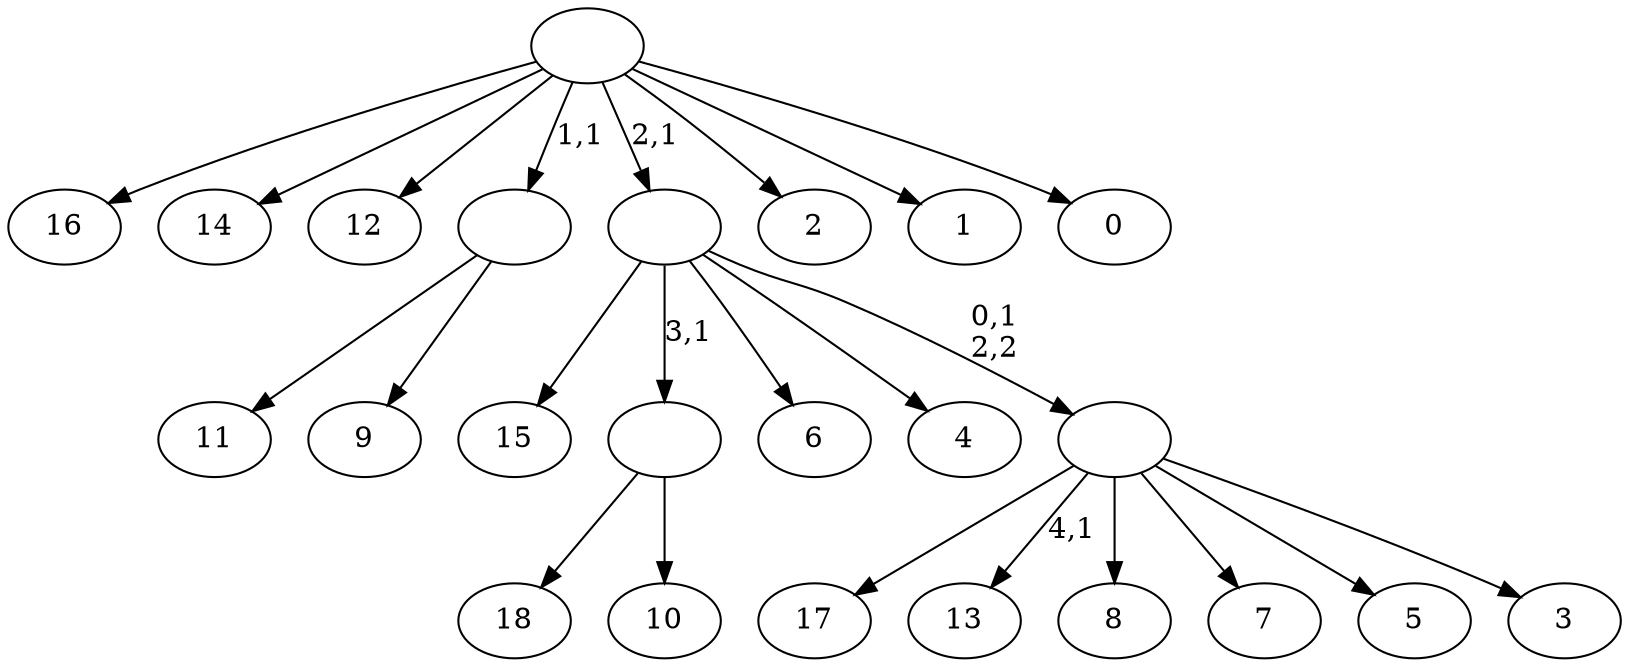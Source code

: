 digraph T {
	24 [label="18"]
	23 [label="17"]
	22 [label="16"]
	21 [label="15"]
	20 [label="14"]
	19 [label="13"]
	17 [label="12"]
	16 [label="11"]
	15 [label="10"]
	14 [label=""]
	13 [label="9"]
	12 [label=""]
	11 [label="8"]
	10 [label="7"]
	9 [label="6"]
	8 [label="5"]
	7 [label="4"]
	6 [label="3"]
	5 [label=""]
	4 [label=""]
	3 [label="2"]
	2 [label="1"]
	1 [label="0"]
	0 [label=""]
	14 -> 24 [label=""]
	14 -> 15 [label=""]
	12 -> 16 [label=""]
	12 -> 13 [label=""]
	5 -> 19 [label="4,1"]
	5 -> 23 [label=""]
	5 -> 11 [label=""]
	5 -> 10 [label=""]
	5 -> 8 [label=""]
	5 -> 6 [label=""]
	4 -> 21 [label=""]
	4 -> 14 [label="3,1"]
	4 -> 9 [label=""]
	4 -> 7 [label=""]
	4 -> 5 [label="0,1\n2,2"]
	0 -> 22 [label=""]
	0 -> 20 [label=""]
	0 -> 17 [label=""]
	0 -> 12 [label="1,1"]
	0 -> 4 [label="2,1"]
	0 -> 3 [label=""]
	0 -> 2 [label=""]
	0 -> 1 [label=""]
}
